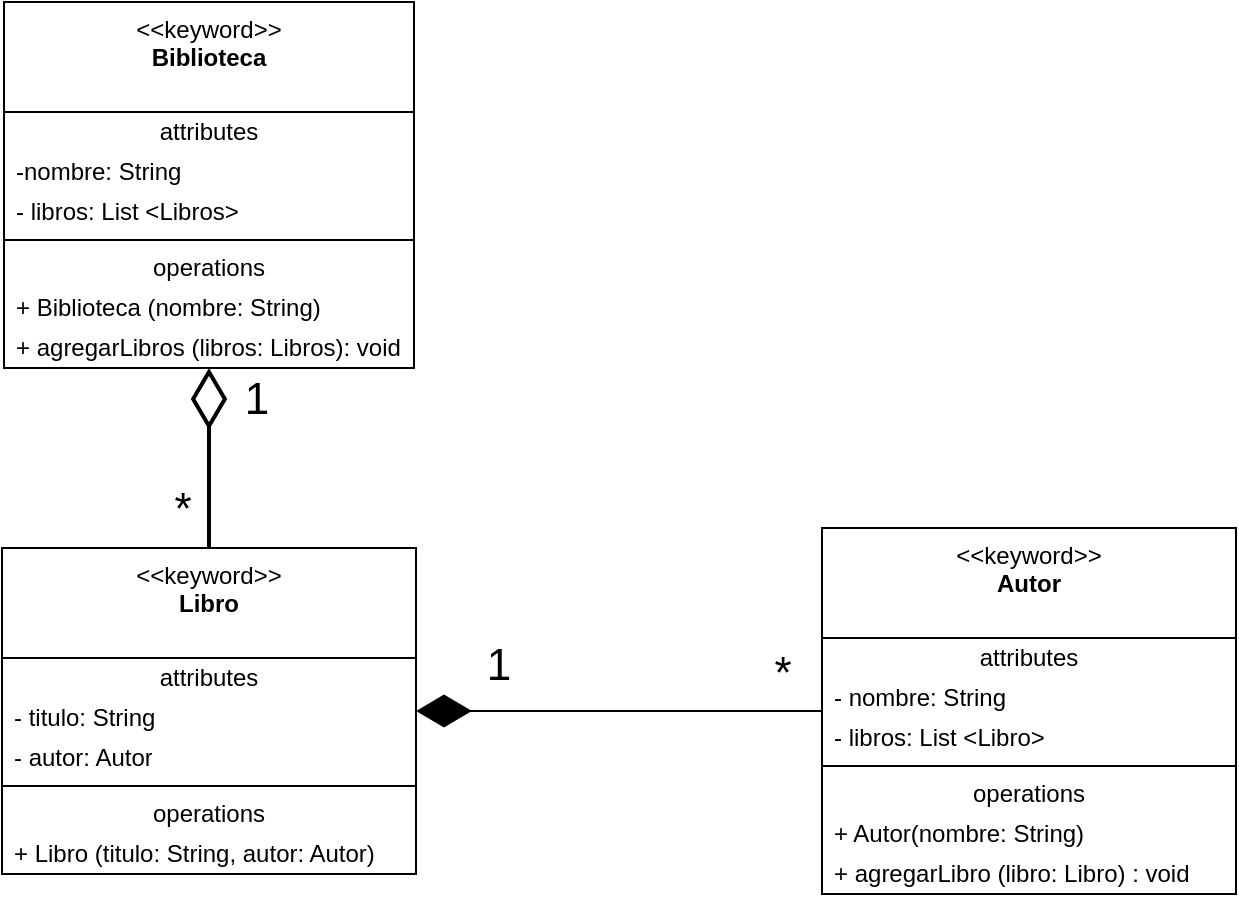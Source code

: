 <mxfile version="24.7.17">
  <diagram name="Page-1" id="9f46799a-70d6-7492-0946-bef42562c5a5">
    <mxGraphModel dx="589" dy="958" grid="0" gridSize="10" guides="1" tooltips="1" connect="1" arrows="1" fold="1" page="0" pageScale="1" pageWidth="1100" pageHeight="850" background="none" math="0" shadow="0">
      <root>
        <mxCell id="0" />
        <mxCell id="1" parent="0" />
        <mxCell id="j5I2ucxN7TJIn1tdsaDu-1" value="&amp;lt;&amp;lt;keyword&amp;gt;&amp;gt;&lt;br&gt;&lt;b&gt;Biblioteca&lt;/b&gt;" style="swimlane;fontStyle=0;align=center;verticalAlign=top;childLayout=stackLayout;horizontal=1;startSize=55;horizontalStack=0;resizeParent=1;resizeParentMax=0;resizeLast=0;collapsible=0;marginBottom=0;html=1;whiteSpace=wrap;" vertex="1" parent="1">
          <mxGeometry x="443" y="-118" width="205" height="183" as="geometry" />
        </mxCell>
        <mxCell id="j5I2ucxN7TJIn1tdsaDu-2" value="attributes" style="text;html=1;strokeColor=none;fillColor=none;align=center;verticalAlign=middle;spacingLeft=4;spacingRight=4;overflow=hidden;rotatable=0;points=[[0,0.5],[1,0.5]];portConstraint=eastwest;whiteSpace=wrap;" vertex="1" parent="j5I2ucxN7TJIn1tdsaDu-1">
          <mxGeometry y="55" width="205" height="20" as="geometry" />
        </mxCell>
        <mxCell id="j5I2ucxN7TJIn1tdsaDu-3" value="-nombre: String" style="text;html=1;strokeColor=none;fillColor=none;align=left;verticalAlign=middle;spacingLeft=4;spacingRight=4;overflow=hidden;rotatable=0;points=[[0,0.5],[1,0.5]];portConstraint=eastwest;whiteSpace=wrap;" vertex="1" parent="j5I2ucxN7TJIn1tdsaDu-1">
          <mxGeometry y="75" width="205" height="20" as="geometry" />
        </mxCell>
        <mxCell id="j5I2ucxN7TJIn1tdsaDu-4" value="- libros: List &amp;lt;Libros&amp;gt;" style="text;html=1;strokeColor=none;fillColor=none;align=left;verticalAlign=middle;spacingLeft=4;spacingRight=4;overflow=hidden;rotatable=0;points=[[0,0.5],[1,0.5]];portConstraint=eastwest;fontColor=default;whiteSpace=wrap;" vertex="1" parent="j5I2ucxN7TJIn1tdsaDu-1">
          <mxGeometry y="95" width="205" height="20" as="geometry" />
        </mxCell>
        <mxCell id="j5I2ucxN7TJIn1tdsaDu-6" value="" style="line;strokeWidth=1;fillColor=none;align=left;verticalAlign=middle;spacingTop=-1;spacingLeft=3;spacingRight=3;rotatable=0;labelPosition=right;points=[];portConstraint=eastwest;" vertex="1" parent="j5I2ucxN7TJIn1tdsaDu-1">
          <mxGeometry y="115" width="205" height="8" as="geometry" />
        </mxCell>
        <mxCell id="j5I2ucxN7TJIn1tdsaDu-7" value="operations" style="text;html=1;strokeColor=none;fillColor=none;align=center;verticalAlign=middle;spacingLeft=4;spacingRight=4;overflow=hidden;rotatable=0;points=[[0,0.5],[1,0.5]];portConstraint=eastwest;whiteSpace=wrap;" vertex="1" parent="j5I2ucxN7TJIn1tdsaDu-1">
          <mxGeometry y="123" width="205" height="20" as="geometry" />
        </mxCell>
        <mxCell id="j5I2ucxN7TJIn1tdsaDu-8" value="+ Biblioteca (nombre: String)" style="text;html=1;strokeColor=none;fillColor=none;align=left;verticalAlign=middle;spacingLeft=4;spacingRight=4;overflow=hidden;rotatable=0;points=[[0,0.5],[1,0.5]];portConstraint=eastwest;whiteSpace=wrap;" vertex="1" parent="j5I2ucxN7TJIn1tdsaDu-1">
          <mxGeometry y="143" width="205" height="20" as="geometry" />
        </mxCell>
        <mxCell id="j5I2ucxN7TJIn1tdsaDu-9" value="+ agregarLibros (libros: Libros): void" style="text;html=1;strokeColor=none;fillColor=none;align=left;verticalAlign=middle;spacingLeft=4;spacingRight=4;overflow=hidden;rotatable=0;points=[[0,0.5],[1,0.5]];portConstraint=eastwest;whiteSpace=wrap;" vertex="1" parent="j5I2ucxN7TJIn1tdsaDu-1">
          <mxGeometry y="163" width="205" height="20" as="geometry" />
        </mxCell>
        <mxCell id="j5I2ucxN7TJIn1tdsaDu-18" style="edgeStyle=orthogonalEdgeStyle;rounded=0;orthogonalLoop=1;jettySize=auto;html=1;endArrow=diamondThin;endFill=0;strokeWidth=2;endSize=25;" edge="1" parent="1" source="j5I2ucxN7TJIn1tdsaDu-10" target="j5I2ucxN7TJIn1tdsaDu-1">
          <mxGeometry relative="1" as="geometry" />
        </mxCell>
        <mxCell id="j5I2ucxN7TJIn1tdsaDu-28" value="1" style="edgeLabel;html=1;align=center;verticalAlign=middle;resizable=0;points=[];fontSize=22;" vertex="1" connectable="0" parent="j5I2ucxN7TJIn1tdsaDu-18">
          <mxGeometry x="0.422" relative="1" as="geometry">
            <mxPoint x="23" y="-10" as="offset" />
          </mxGeometry>
        </mxCell>
        <mxCell id="j5I2ucxN7TJIn1tdsaDu-29" value="*" style="edgeLabel;html=1;align=center;verticalAlign=middle;resizable=0;points=[];fontSize=22;" vertex="1" connectable="0" parent="j5I2ucxN7TJIn1tdsaDu-18">
          <mxGeometry x="-0.578" relative="1" as="geometry">
            <mxPoint x="-14" as="offset" />
          </mxGeometry>
        </mxCell>
        <mxCell id="j5I2ucxN7TJIn1tdsaDu-10" value="&amp;lt;&amp;lt;keyword&amp;gt;&amp;gt;&lt;br&gt;&lt;b&gt;Libro&lt;/b&gt;" style="swimlane;fontStyle=0;align=center;verticalAlign=top;childLayout=stackLayout;horizontal=1;startSize=55;horizontalStack=0;resizeParent=1;resizeParentMax=0;resizeLast=0;collapsible=0;marginBottom=0;html=1;whiteSpace=wrap;" vertex="1" parent="1">
          <mxGeometry x="442" y="155" width="207" height="163" as="geometry" />
        </mxCell>
        <mxCell id="j5I2ucxN7TJIn1tdsaDu-11" value="attributes" style="text;html=1;strokeColor=none;fillColor=none;align=center;verticalAlign=middle;spacingLeft=4;spacingRight=4;overflow=hidden;rotatable=0;points=[[0,0.5],[1,0.5]];portConstraint=eastwest;whiteSpace=wrap;" vertex="1" parent="j5I2ucxN7TJIn1tdsaDu-10">
          <mxGeometry y="55" width="207" height="20" as="geometry" />
        </mxCell>
        <mxCell id="j5I2ucxN7TJIn1tdsaDu-12" value="- titulo: String" style="text;html=1;strokeColor=none;fillColor=none;align=left;verticalAlign=middle;spacingLeft=4;spacingRight=4;overflow=hidden;rotatable=0;points=[[0,0.5],[1,0.5]];portConstraint=eastwest;whiteSpace=wrap;" vertex="1" parent="j5I2ucxN7TJIn1tdsaDu-10">
          <mxGeometry y="75" width="207" height="20" as="geometry" />
        </mxCell>
        <mxCell id="j5I2ucxN7TJIn1tdsaDu-14" value="- autor: Autor" style="text;html=1;strokeColor=none;fillColor=none;align=left;verticalAlign=middle;spacingLeft=4;spacingRight=4;overflow=hidden;rotatable=0;points=[[0,0.5],[1,0.5]];portConstraint=eastwest;whiteSpace=wrap;" vertex="1" parent="j5I2ucxN7TJIn1tdsaDu-10">
          <mxGeometry y="95" width="207" height="20" as="geometry" />
        </mxCell>
        <mxCell id="j5I2ucxN7TJIn1tdsaDu-15" value="" style="line;strokeWidth=1;fillColor=none;align=left;verticalAlign=middle;spacingTop=-1;spacingLeft=3;spacingRight=3;rotatable=0;labelPosition=right;points=[];portConstraint=eastwest;" vertex="1" parent="j5I2ucxN7TJIn1tdsaDu-10">
          <mxGeometry y="115" width="207" height="8" as="geometry" />
        </mxCell>
        <mxCell id="j5I2ucxN7TJIn1tdsaDu-16" value="operations" style="text;html=1;strokeColor=none;fillColor=none;align=center;verticalAlign=middle;spacingLeft=4;spacingRight=4;overflow=hidden;rotatable=0;points=[[0,0.5],[1,0.5]];portConstraint=eastwest;whiteSpace=wrap;" vertex="1" parent="j5I2ucxN7TJIn1tdsaDu-10">
          <mxGeometry y="123" width="207" height="20" as="geometry" />
        </mxCell>
        <mxCell id="j5I2ucxN7TJIn1tdsaDu-17" value="+ Libro (titulo: String, autor: Autor)" style="text;html=1;strokeColor=none;fillColor=none;align=left;verticalAlign=middle;spacingLeft=4;spacingRight=4;overflow=hidden;rotatable=0;points=[[0,0.5],[1,0.5]];portConstraint=eastwest;whiteSpace=wrap;" vertex="1" parent="j5I2ucxN7TJIn1tdsaDu-10">
          <mxGeometry y="143" width="207" height="20" as="geometry" />
        </mxCell>
        <mxCell id="j5I2ucxN7TJIn1tdsaDu-27" style="edgeStyle=orthogonalEdgeStyle;rounded=0;orthogonalLoop=1;jettySize=auto;html=1;endArrow=diamondThin;endFill=1;endSize=25;" edge="1" parent="1" source="j5I2ucxN7TJIn1tdsaDu-19" target="j5I2ucxN7TJIn1tdsaDu-10">
          <mxGeometry relative="1" as="geometry" />
        </mxCell>
        <mxCell id="j5I2ucxN7TJIn1tdsaDu-19" value="&amp;lt;&amp;lt;keyword&amp;gt;&amp;gt;&lt;br&gt;&lt;b&gt;Autor&lt;/b&gt;" style="swimlane;fontStyle=0;align=center;verticalAlign=top;childLayout=stackLayout;horizontal=1;startSize=55;horizontalStack=0;resizeParent=1;resizeParentMax=0;resizeLast=0;collapsible=0;marginBottom=0;html=1;whiteSpace=wrap;" vertex="1" parent="1">
          <mxGeometry x="852" y="145" width="207" height="183" as="geometry" />
        </mxCell>
        <mxCell id="j5I2ucxN7TJIn1tdsaDu-20" value="attributes" style="text;html=1;strokeColor=none;fillColor=none;align=center;verticalAlign=middle;spacingLeft=4;spacingRight=4;overflow=hidden;rotatable=0;points=[[0,0.5],[1,0.5]];portConstraint=eastwest;whiteSpace=wrap;" vertex="1" parent="j5I2ucxN7TJIn1tdsaDu-19">
          <mxGeometry y="55" width="207" height="20" as="geometry" />
        </mxCell>
        <mxCell id="j5I2ucxN7TJIn1tdsaDu-21" value="- nombre: String" style="text;html=1;strokeColor=none;fillColor=none;align=left;verticalAlign=middle;spacingLeft=4;spacingRight=4;overflow=hidden;rotatable=0;points=[[0,0.5],[1,0.5]];portConstraint=eastwest;whiteSpace=wrap;" vertex="1" parent="j5I2ucxN7TJIn1tdsaDu-19">
          <mxGeometry y="75" width="207" height="20" as="geometry" />
        </mxCell>
        <mxCell id="j5I2ucxN7TJIn1tdsaDu-22" value="- libros: List &amp;lt;Libro&amp;gt;" style="text;html=1;strokeColor=none;fillColor=none;align=left;verticalAlign=middle;spacingLeft=4;spacingRight=4;overflow=hidden;rotatable=0;points=[[0,0.5],[1,0.5]];portConstraint=eastwest;whiteSpace=wrap;" vertex="1" parent="j5I2ucxN7TJIn1tdsaDu-19">
          <mxGeometry y="95" width="207" height="20" as="geometry" />
        </mxCell>
        <mxCell id="j5I2ucxN7TJIn1tdsaDu-23" value="" style="line;strokeWidth=1;fillColor=none;align=left;verticalAlign=middle;spacingTop=-1;spacingLeft=3;spacingRight=3;rotatable=0;labelPosition=right;points=[];portConstraint=eastwest;" vertex="1" parent="j5I2ucxN7TJIn1tdsaDu-19">
          <mxGeometry y="115" width="207" height="8" as="geometry" />
        </mxCell>
        <mxCell id="j5I2ucxN7TJIn1tdsaDu-24" value="operations" style="text;html=1;strokeColor=none;fillColor=none;align=center;verticalAlign=middle;spacingLeft=4;spacingRight=4;overflow=hidden;rotatable=0;points=[[0,0.5],[1,0.5]];portConstraint=eastwest;whiteSpace=wrap;" vertex="1" parent="j5I2ucxN7TJIn1tdsaDu-19">
          <mxGeometry y="123" width="207" height="20" as="geometry" />
        </mxCell>
        <mxCell id="j5I2ucxN7TJIn1tdsaDu-25" value="+ Autor(nombre: String)" style="text;html=1;strokeColor=none;fillColor=none;align=left;verticalAlign=middle;spacingLeft=4;spacingRight=4;overflow=hidden;rotatable=0;points=[[0,0.5],[1,0.5]];portConstraint=eastwest;whiteSpace=wrap;" vertex="1" parent="j5I2ucxN7TJIn1tdsaDu-19">
          <mxGeometry y="143" width="207" height="20" as="geometry" />
        </mxCell>
        <mxCell id="j5I2ucxN7TJIn1tdsaDu-26" value="+ agregarLibro (libro: Libro) : void" style="text;html=1;strokeColor=none;fillColor=none;align=left;verticalAlign=middle;spacingLeft=4;spacingRight=4;overflow=hidden;rotatable=0;points=[[0,0.5],[1,0.5]];portConstraint=eastwest;whiteSpace=wrap;" vertex="1" parent="j5I2ucxN7TJIn1tdsaDu-19">
          <mxGeometry y="163" width="207" height="20" as="geometry" />
        </mxCell>
        <mxCell id="j5I2ucxN7TJIn1tdsaDu-30" value="*" style="edgeLabel;html=1;align=center;verticalAlign=middle;resizable=0;points=[];fontSize=22;" vertex="1" connectable="0" parent="1">
          <mxGeometry x="537" y="138" as="geometry">
            <mxPoint x="295" y="80" as="offset" />
          </mxGeometry>
        </mxCell>
        <mxCell id="j5I2ucxN7TJIn1tdsaDu-31" value="1" style="edgeLabel;html=1;align=center;verticalAlign=middle;resizable=0;points=[];fontSize=22;" vertex="1" connectable="0" parent="1">
          <mxGeometry x="569" y="98" as="geometry">
            <mxPoint x="121" y="116" as="offset" />
          </mxGeometry>
        </mxCell>
      </root>
    </mxGraphModel>
  </diagram>
</mxfile>
